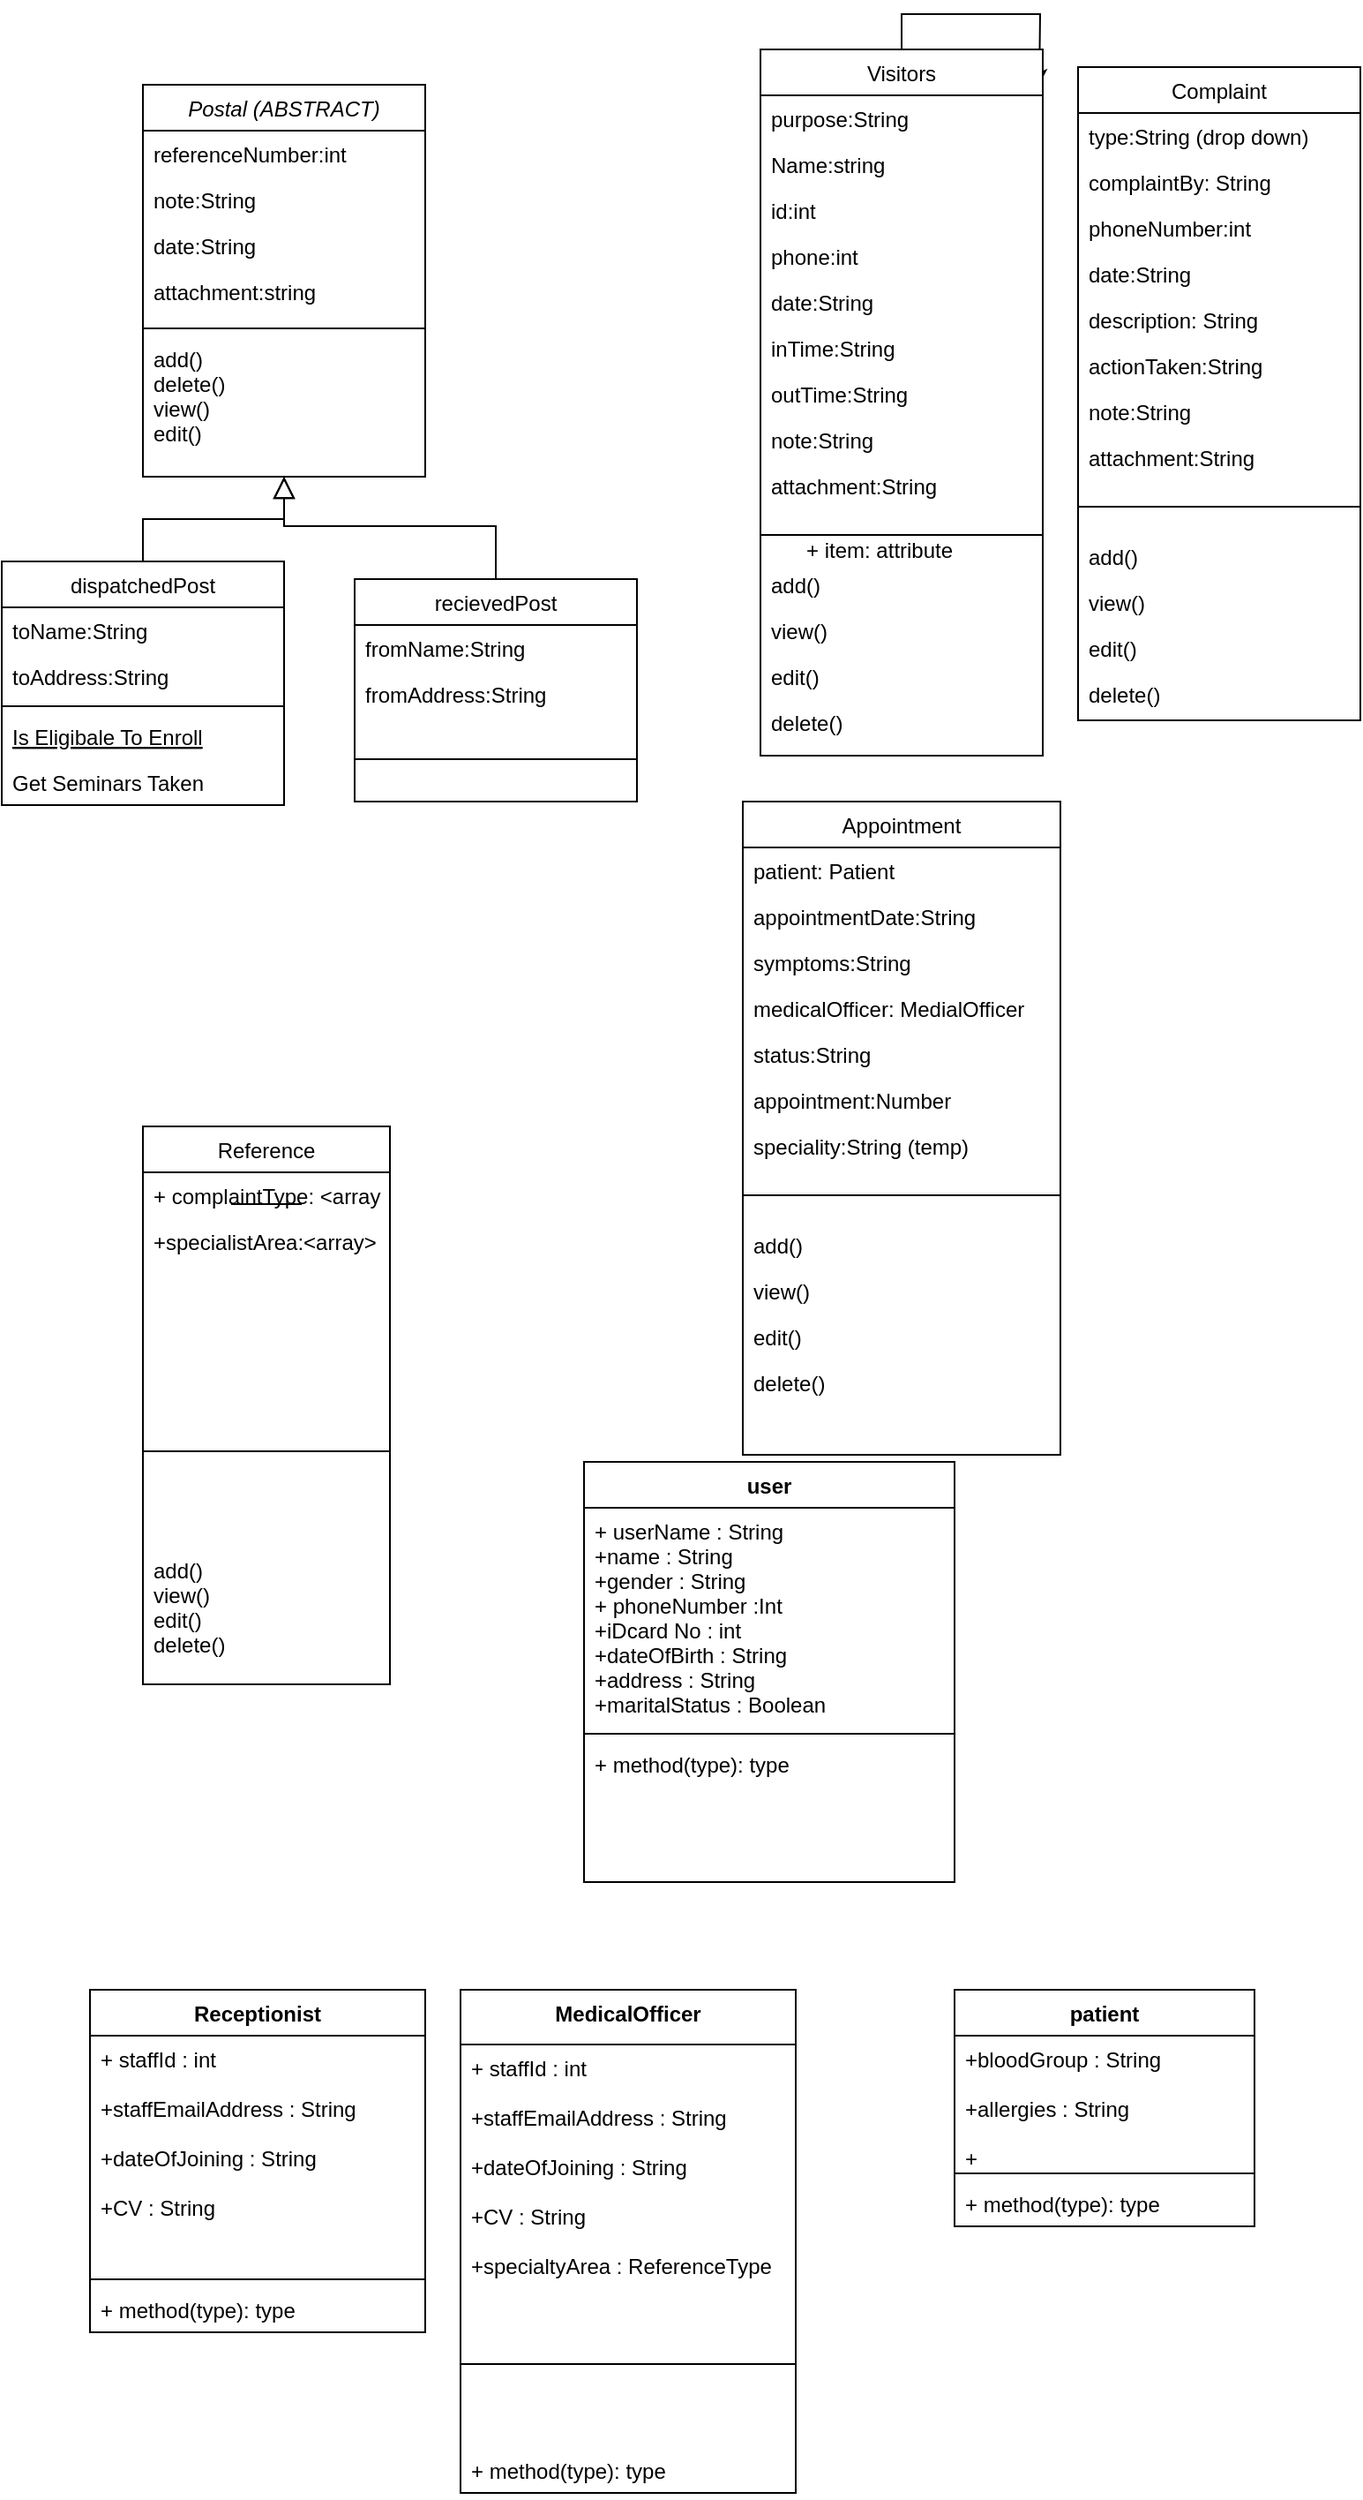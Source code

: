 <mxfile version="13.10.5" type="github">
  <diagram id="C5RBs43oDa-KdzZeNtuy" name="Page-1">
    <mxGraphModel dx="868" dy="450" grid="1" gridSize="10" guides="1" tooltips="1" connect="1" arrows="1" fold="1" page="1" pageScale="1" pageWidth="827" pageHeight="1169" math="0" shadow="0">
      <root>
        <mxCell id="WIyWlLk6GJQsqaUBKTNV-0" />
        <mxCell id="WIyWlLk6GJQsqaUBKTNV-1" parent="WIyWlLk6GJQsqaUBKTNV-0" />
        <mxCell id="zkfFHV4jXpPFQw0GAbJ--0" value="Postal (ABSTRACT)" style="swimlane;fontStyle=2;align=center;verticalAlign=top;childLayout=stackLayout;horizontal=1;startSize=26;horizontalStack=0;resizeParent=1;resizeLast=0;collapsible=1;marginBottom=0;rounded=0;shadow=0;strokeWidth=1;" parent="WIyWlLk6GJQsqaUBKTNV-1" vertex="1">
          <mxGeometry x="80" y="90" width="160" height="222" as="geometry">
            <mxRectangle x="230" y="140" width="160" height="26" as="alternateBounds" />
          </mxGeometry>
        </mxCell>
        <mxCell id="zkfFHV4jXpPFQw0GAbJ--1" value="referenceNumber:int" style="text;align=left;verticalAlign=top;spacingLeft=4;spacingRight=4;overflow=hidden;rotatable=0;points=[[0,0.5],[1,0.5]];portConstraint=eastwest;" parent="zkfFHV4jXpPFQw0GAbJ--0" vertex="1">
          <mxGeometry y="26" width="160" height="26" as="geometry" />
        </mxCell>
        <mxCell id="zkfFHV4jXpPFQw0GAbJ--2" value="note:String" style="text;align=left;verticalAlign=top;spacingLeft=4;spacingRight=4;overflow=hidden;rotatable=0;points=[[0,0.5],[1,0.5]];portConstraint=eastwest;rounded=0;shadow=0;html=0;" parent="zkfFHV4jXpPFQw0GAbJ--0" vertex="1">
          <mxGeometry y="52" width="160" height="26" as="geometry" />
        </mxCell>
        <mxCell id="zkfFHV4jXpPFQw0GAbJ--3" value="date:String" style="text;align=left;verticalAlign=top;spacingLeft=4;spacingRight=4;overflow=hidden;rotatable=0;points=[[0,0.5],[1,0.5]];portConstraint=eastwest;rounded=0;shadow=0;html=0;" parent="zkfFHV4jXpPFQw0GAbJ--0" vertex="1">
          <mxGeometry y="78" width="160" height="26" as="geometry" />
        </mxCell>
        <mxCell id="zkfFHV4jXpPFQw0GAbJ--5" value="attachment:string" style="text;align=left;verticalAlign=top;spacingLeft=4;spacingRight=4;overflow=hidden;rotatable=0;points=[[0,0.5],[1,0.5]];portConstraint=eastwest;" parent="zkfFHV4jXpPFQw0GAbJ--0" vertex="1">
          <mxGeometry y="104" width="160" height="30" as="geometry" />
        </mxCell>
        <mxCell id="zkfFHV4jXpPFQw0GAbJ--4" value="" style="line;html=1;strokeWidth=1;align=left;verticalAlign=middle;spacingTop=-1;spacingLeft=3;spacingRight=3;rotatable=0;labelPosition=right;points=[];portConstraint=eastwest;" parent="zkfFHV4jXpPFQw0GAbJ--0" vertex="1">
          <mxGeometry y="134" width="160" height="8" as="geometry" />
        </mxCell>
        <mxCell id="dl9U5lQtQUaBYgwM2JnD-27" value="add()&#xa;delete()&#xa;view()&#xa;edit()" style="text;align=left;verticalAlign=top;spacingLeft=4;spacingRight=4;overflow=hidden;rotatable=0;points=[[0,0.5],[1,0.5]];portConstraint=eastwest;" parent="zkfFHV4jXpPFQw0GAbJ--0" vertex="1">
          <mxGeometry y="142" width="160" height="68" as="geometry" />
        </mxCell>
        <mxCell id="zkfFHV4jXpPFQw0GAbJ--6" value="dispatchedPost" style="swimlane;fontStyle=0;align=center;verticalAlign=top;childLayout=stackLayout;horizontal=1;startSize=26;horizontalStack=0;resizeParent=1;resizeLast=0;collapsible=1;marginBottom=0;rounded=0;shadow=0;strokeWidth=1;" parent="WIyWlLk6GJQsqaUBKTNV-1" vertex="1">
          <mxGeometry y="360" width="160" height="138" as="geometry">
            <mxRectangle x="130" y="380" width="160" height="26" as="alternateBounds" />
          </mxGeometry>
        </mxCell>
        <mxCell id="zkfFHV4jXpPFQw0GAbJ--7" value="toName:String" style="text;align=left;verticalAlign=top;spacingLeft=4;spacingRight=4;overflow=hidden;rotatable=0;points=[[0,0.5],[1,0.5]];portConstraint=eastwest;" parent="zkfFHV4jXpPFQw0GAbJ--6" vertex="1">
          <mxGeometry y="26" width="160" height="26" as="geometry" />
        </mxCell>
        <mxCell id="zkfFHV4jXpPFQw0GAbJ--8" value="toAddress:String" style="text;align=left;verticalAlign=top;spacingLeft=4;spacingRight=4;overflow=hidden;rotatable=0;points=[[0,0.5],[1,0.5]];portConstraint=eastwest;rounded=0;shadow=0;html=0;" parent="zkfFHV4jXpPFQw0GAbJ--6" vertex="1">
          <mxGeometry y="52" width="160" height="26" as="geometry" />
        </mxCell>
        <mxCell id="zkfFHV4jXpPFQw0GAbJ--9" value="" style="line;html=1;strokeWidth=1;align=left;verticalAlign=middle;spacingTop=-1;spacingLeft=3;spacingRight=3;rotatable=0;labelPosition=right;points=[];portConstraint=eastwest;" parent="zkfFHV4jXpPFQw0GAbJ--6" vertex="1">
          <mxGeometry y="78" width="160" height="8" as="geometry" />
        </mxCell>
        <mxCell id="zkfFHV4jXpPFQw0GAbJ--10" value="Is Eligibale To Enroll" style="text;align=left;verticalAlign=top;spacingLeft=4;spacingRight=4;overflow=hidden;rotatable=0;points=[[0,0.5],[1,0.5]];portConstraint=eastwest;fontStyle=4" parent="zkfFHV4jXpPFQw0GAbJ--6" vertex="1">
          <mxGeometry y="86" width="160" height="26" as="geometry" />
        </mxCell>
        <mxCell id="zkfFHV4jXpPFQw0GAbJ--11" value="Get Seminars Taken" style="text;align=left;verticalAlign=top;spacingLeft=4;spacingRight=4;overflow=hidden;rotatable=0;points=[[0,0.5],[1,0.5]];portConstraint=eastwest;" parent="zkfFHV4jXpPFQw0GAbJ--6" vertex="1">
          <mxGeometry y="112" width="160" height="26" as="geometry" />
        </mxCell>
        <mxCell id="zkfFHV4jXpPFQw0GAbJ--12" value="" style="endArrow=block;endSize=10;endFill=0;shadow=0;strokeWidth=1;rounded=0;edgeStyle=elbowEdgeStyle;elbow=vertical;" parent="WIyWlLk6GJQsqaUBKTNV-1" source="zkfFHV4jXpPFQw0GAbJ--6" target="zkfFHV4jXpPFQw0GAbJ--0" edge="1">
          <mxGeometry width="160" relative="1" as="geometry">
            <mxPoint x="200" y="203" as="sourcePoint" />
            <mxPoint x="200" y="203" as="targetPoint" />
          </mxGeometry>
        </mxCell>
        <mxCell id="zkfFHV4jXpPFQw0GAbJ--13" value="recievedPost" style="swimlane;fontStyle=0;align=center;verticalAlign=top;childLayout=stackLayout;horizontal=1;startSize=26;horizontalStack=0;resizeParent=1;resizeLast=0;collapsible=1;marginBottom=0;rounded=0;shadow=0;strokeWidth=1;" parent="WIyWlLk6GJQsqaUBKTNV-1" vertex="1">
          <mxGeometry x="200" y="370" width="160" height="126" as="geometry">
            <mxRectangle x="340" y="380" width="170" height="26" as="alternateBounds" />
          </mxGeometry>
        </mxCell>
        <mxCell id="zkfFHV4jXpPFQw0GAbJ--14" value="fromName:String" style="text;align=left;verticalAlign=top;spacingLeft=4;spacingRight=4;overflow=hidden;rotatable=0;points=[[0,0.5],[1,0.5]];portConstraint=eastwest;" parent="zkfFHV4jXpPFQw0GAbJ--13" vertex="1">
          <mxGeometry y="26" width="160" height="26" as="geometry" />
        </mxCell>
        <mxCell id="dl9U5lQtQUaBYgwM2JnD-24" value="fromAddress:String" style="text;align=left;verticalAlign=top;spacingLeft=4;spacingRight=4;overflow=hidden;rotatable=0;points=[[0,0.5],[1,0.5]];portConstraint=eastwest;" parent="zkfFHV4jXpPFQw0GAbJ--13" vertex="1">
          <mxGeometry y="52" width="160" height="26" as="geometry" />
        </mxCell>
        <mxCell id="zkfFHV4jXpPFQw0GAbJ--15" value="" style="line;html=1;strokeWidth=1;align=left;verticalAlign=middle;spacingTop=-1;spacingLeft=3;spacingRight=3;rotatable=0;labelPosition=right;points=[];portConstraint=eastwest;" parent="zkfFHV4jXpPFQw0GAbJ--13" vertex="1">
          <mxGeometry y="78" width="160" height="48" as="geometry" />
        </mxCell>
        <mxCell id="zkfFHV4jXpPFQw0GAbJ--16" value="" style="endArrow=block;endSize=10;endFill=0;shadow=0;strokeWidth=1;rounded=0;edgeStyle=elbowEdgeStyle;elbow=vertical;" parent="WIyWlLk6GJQsqaUBKTNV-1" source="zkfFHV4jXpPFQw0GAbJ--13" target="zkfFHV4jXpPFQw0GAbJ--0" edge="1">
          <mxGeometry width="160" relative="1" as="geometry">
            <mxPoint x="210" y="373" as="sourcePoint" />
            <mxPoint x="310" y="271" as="targetPoint" />
            <Array as="points">
              <mxPoint x="160" y="340" />
              <mxPoint x="160" y="340" />
              <mxPoint x="160" y="310" />
              <mxPoint x="160" y="300" />
            </Array>
          </mxGeometry>
        </mxCell>
        <mxCell id="dl9U5lQtQUaBYgwM2JnD-0" style="edgeStyle=orthogonalEdgeStyle;rounded=0;orthogonalLoop=1;jettySize=auto;html=1;exitX=0.5;exitY=0;exitDx=0;exitDy=0;" parent="WIyWlLk6GJQsqaUBKTNV-1" source="zkfFHV4jXpPFQw0GAbJ--17" edge="1">
          <mxGeometry relative="1" as="geometry">
            <mxPoint x="588" y="90" as="targetPoint" />
          </mxGeometry>
        </mxCell>
        <mxCell id="zkfFHV4jXpPFQw0GAbJ--17" value="Visitors" style="swimlane;fontStyle=0;align=center;verticalAlign=top;childLayout=stackLayout;horizontal=1;startSize=26;horizontalStack=0;resizeParent=1;resizeLast=0;collapsible=1;marginBottom=0;rounded=0;shadow=0;strokeWidth=1;" parent="WIyWlLk6GJQsqaUBKTNV-1" vertex="1">
          <mxGeometry x="430" y="70" width="160" height="400" as="geometry">
            <mxRectangle x="550" y="140" width="160" height="26" as="alternateBounds" />
          </mxGeometry>
        </mxCell>
        <mxCell id="zkfFHV4jXpPFQw0GAbJ--18" value="purpose:String" style="text;align=left;verticalAlign=top;spacingLeft=4;spacingRight=4;overflow=hidden;rotatable=0;points=[[0,0.5],[1,0.5]];portConstraint=eastwest;" parent="zkfFHV4jXpPFQw0GAbJ--17" vertex="1">
          <mxGeometry y="26" width="160" height="26" as="geometry" />
        </mxCell>
        <mxCell id="zkfFHV4jXpPFQw0GAbJ--19" value="Name:string" style="text;align=left;verticalAlign=top;spacingLeft=4;spacingRight=4;overflow=hidden;rotatable=0;points=[[0,0.5],[1,0.5]];portConstraint=eastwest;rounded=0;shadow=0;html=0;" parent="zkfFHV4jXpPFQw0GAbJ--17" vertex="1">
          <mxGeometry y="52" width="160" height="26" as="geometry" />
        </mxCell>
        <mxCell id="zkfFHV4jXpPFQw0GAbJ--21" value="id:int" style="text;align=left;verticalAlign=top;spacingLeft=4;spacingRight=4;overflow=hidden;rotatable=0;points=[[0,0.5],[1,0.5]];portConstraint=eastwest;rounded=0;shadow=0;html=0;" parent="zkfFHV4jXpPFQw0GAbJ--17" vertex="1">
          <mxGeometry y="78" width="160" height="26" as="geometry" />
        </mxCell>
        <mxCell id="zkfFHV4jXpPFQw0GAbJ--20" value="phone:int" style="text;align=left;verticalAlign=top;spacingLeft=4;spacingRight=4;overflow=hidden;rotatable=0;points=[[0,0.5],[1,0.5]];portConstraint=eastwest;rounded=0;shadow=0;html=0;" parent="zkfFHV4jXpPFQw0GAbJ--17" vertex="1">
          <mxGeometry y="104" width="160" height="26" as="geometry" />
        </mxCell>
        <mxCell id="zkfFHV4jXpPFQw0GAbJ--22" value="date:String" style="text;align=left;verticalAlign=top;spacingLeft=4;spacingRight=4;overflow=hidden;rotatable=0;points=[[0,0.5],[1,0.5]];portConstraint=eastwest;rounded=0;shadow=0;html=0;" parent="zkfFHV4jXpPFQw0GAbJ--17" vertex="1">
          <mxGeometry y="130" width="160" height="26" as="geometry" />
        </mxCell>
        <mxCell id="dl9U5lQtQUaBYgwM2JnD-2" value="inTime:String" style="text;align=left;verticalAlign=top;spacingLeft=4;spacingRight=4;overflow=hidden;rotatable=0;points=[[0,0.5],[1,0.5]];portConstraint=eastwest;rounded=0;shadow=0;html=0;" parent="zkfFHV4jXpPFQw0GAbJ--17" vertex="1">
          <mxGeometry y="156" width="160" height="26" as="geometry" />
        </mxCell>
        <mxCell id="dl9U5lQtQUaBYgwM2JnD-3" value="outTime:String" style="text;align=left;verticalAlign=top;spacingLeft=4;spacingRight=4;overflow=hidden;rotatable=0;points=[[0,0.5],[1,0.5]];portConstraint=eastwest;rounded=0;shadow=0;html=0;" parent="zkfFHV4jXpPFQw0GAbJ--17" vertex="1">
          <mxGeometry y="182" width="160" height="26" as="geometry" />
        </mxCell>
        <mxCell id="dl9U5lQtQUaBYgwM2JnD-4" value="note:String" style="text;align=left;verticalAlign=top;spacingLeft=4;spacingRight=4;overflow=hidden;rotatable=0;points=[[0,0.5],[1,0.5]];portConstraint=eastwest;rounded=0;shadow=0;html=0;" parent="zkfFHV4jXpPFQw0GAbJ--17" vertex="1">
          <mxGeometry y="208" width="160" height="26" as="geometry" />
        </mxCell>
        <mxCell id="dl9U5lQtQUaBYgwM2JnD-5" value="attachment:String" style="text;align=left;verticalAlign=top;spacingLeft=4;spacingRight=4;overflow=hidden;rotatable=0;points=[[0,0.5],[1,0.5]];portConstraint=eastwest;rounded=0;shadow=0;html=0;" parent="zkfFHV4jXpPFQw0GAbJ--17" vertex="1">
          <mxGeometry y="234" width="160" height="26" as="geometry" />
        </mxCell>
        <mxCell id="zkfFHV4jXpPFQw0GAbJ--23" value="" style="line;html=1;strokeWidth=1;align=left;verticalAlign=middle;spacingTop=-1;spacingLeft=3;spacingRight=3;rotatable=0;labelPosition=right;points=[];portConstraint=eastwest;" parent="zkfFHV4jXpPFQw0GAbJ--17" vertex="1">
          <mxGeometry y="260" width="160" height="30" as="geometry" />
        </mxCell>
        <mxCell id="zkfFHV4jXpPFQw0GAbJ--24" value="add()" style="text;align=left;verticalAlign=top;spacingLeft=4;spacingRight=4;overflow=hidden;rotatable=0;points=[[0,0.5],[1,0.5]];portConstraint=eastwest;" parent="zkfFHV4jXpPFQw0GAbJ--17" vertex="1">
          <mxGeometry y="290" width="160" height="26" as="geometry" />
        </mxCell>
        <mxCell id="dl9U5lQtQUaBYgwM2JnD-7" value="view()" style="text;align=left;verticalAlign=top;spacingLeft=4;spacingRight=4;overflow=hidden;rotatable=0;points=[[0,0.5],[1,0.5]];portConstraint=eastwest;" parent="zkfFHV4jXpPFQw0GAbJ--17" vertex="1">
          <mxGeometry y="316" width="160" height="26" as="geometry" />
        </mxCell>
        <mxCell id="dl9U5lQtQUaBYgwM2JnD-6" value="edit()" style="text;align=left;verticalAlign=top;spacingLeft=4;spacingRight=4;overflow=hidden;rotatable=0;points=[[0,0.5],[1,0.5]];portConstraint=eastwest;" parent="zkfFHV4jXpPFQw0GAbJ--17" vertex="1">
          <mxGeometry y="342" width="160" height="26" as="geometry" />
        </mxCell>
        <mxCell id="zkfFHV4jXpPFQw0GAbJ--25" value="delete()" style="text;align=left;verticalAlign=top;spacingLeft=4;spacingRight=4;overflow=hidden;rotatable=0;points=[[0,0.5],[1,0.5]];portConstraint=eastwest;" parent="zkfFHV4jXpPFQw0GAbJ--17" vertex="1">
          <mxGeometry y="368" width="160" height="28" as="geometry" />
        </mxCell>
        <mxCell id="dl9U5lQtQUaBYgwM2JnD-8" value="Complaint" style="swimlane;fontStyle=0;align=center;verticalAlign=top;childLayout=stackLayout;horizontal=1;startSize=26;horizontalStack=0;resizeParent=1;resizeLast=0;collapsible=1;marginBottom=0;rounded=0;shadow=0;strokeWidth=1;" parent="WIyWlLk6GJQsqaUBKTNV-1" vertex="1">
          <mxGeometry x="610" y="80" width="160" height="370" as="geometry">
            <mxRectangle x="550" y="140" width="160" height="26" as="alternateBounds" />
          </mxGeometry>
        </mxCell>
        <mxCell id="dl9U5lQtQUaBYgwM2JnD-9" value="type:String (drop down)" style="text;align=left;verticalAlign=top;spacingLeft=4;spacingRight=4;overflow=hidden;rotatable=0;points=[[0,0.5],[1,0.5]];portConstraint=eastwest;" parent="dl9U5lQtQUaBYgwM2JnD-8" vertex="1">
          <mxGeometry y="26" width="160" height="26" as="geometry" />
        </mxCell>
        <mxCell id="dl9U5lQtQUaBYgwM2JnD-10" value="complaintBy: String" style="text;align=left;verticalAlign=top;spacingLeft=4;spacingRight=4;overflow=hidden;rotatable=0;points=[[0,0.5],[1,0.5]];portConstraint=eastwest;rounded=0;shadow=0;html=0;" parent="dl9U5lQtQUaBYgwM2JnD-8" vertex="1">
          <mxGeometry y="52" width="160" height="26" as="geometry" />
        </mxCell>
        <mxCell id="dl9U5lQtQUaBYgwM2JnD-12" value="phoneNumber:int" style="text;align=left;verticalAlign=top;spacingLeft=4;spacingRight=4;overflow=hidden;rotatable=0;points=[[0,0.5],[1,0.5]];portConstraint=eastwest;rounded=0;shadow=0;html=0;" parent="dl9U5lQtQUaBYgwM2JnD-8" vertex="1">
          <mxGeometry y="78" width="160" height="26" as="geometry" />
        </mxCell>
        <mxCell id="dl9U5lQtQUaBYgwM2JnD-13" value="date:String" style="text;align=left;verticalAlign=top;spacingLeft=4;spacingRight=4;overflow=hidden;rotatable=0;points=[[0,0.5],[1,0.5]];portConstraint=eastwest;rounded=0;shadow=0;html=0;" parent="dl9U5lQtQUaBYgwM2JnD-8" vertex="1">
          <mxGeometry y="104" width="160" height="26" as="geometry" />
        </mxCell>
        <mxCell id="dl9U5lQtQUaBYgwM2JnD-14" value="description: String" style="text;align=left;verticalAlign=top;spacingLeft=4;spacingRight=4;overflow=hidden;rotatable=0;points=[[0,0.5],[1,0.5]];portConstraint=eastwest;rounded=0;shadow=0;html=0;" parent="dl9U5lQtQUaBYgwM2JnD-8" vertex="1">
          <mxGeometry y="130" width="160" height="26" as="geometry" />
        </mxCell>
        <mxCell id="dl9U5lQtQUaBYgwM2JnD-15" value="actionTaken:String" style="text;align=left;verticalAlign=top;spacingLeft=4;spacingRight=4;overflow=hidden;rotatable=0;points=[[0,0.5],[1,0.5]];portConstraint=eastwest;rounded=0;shadow=0;html=0;" parent="dl9U5lQtQUaBYgwM2JnD-8" vertex="1">
          <mxGeometry y="156" width="160" height="26" as="geometry" />
        </mxCell>
        <mxCell id="dl9U5lQtQUaBYgwM2JnD-16" value="note:String" style="text;align=left;verticalAlign=top;spacingLeft=4;spacingRight=4;overflow=hidden;rotatable=0;points=[[0,0.5],[1,0.5]];portConstraint=eastwest;rounded=0;shadow=0;html=0;" parent="dl9U5lQtQUaBYgwM2JnD-8" vertex="1">
          <mxGeometry y="182" width="160" height="26" as="geometry" />
        </mxCell>
        <mxCell id="dl9U5lQtQUaBYgwM2JnD-17" value="attachment:String" style="text;align=left;verticalAlign=top;spacingLeft=4;spacingRight=4;overflow=hidden;rotatable=0;points=[[0,0.5],[1,0.5]];portConstraint=eastwest;rounded=0;shadow=0;html=0;" parent="dl9U5lQtQUaBYgwM2JnD-8" vertex="1">
          <mxGeometry y="208" width="160" height="26" as="geometry" />
        </mxCell>
        <mxCell id="dl9U5lQtQUaBYgwM2JnD-18" value="" style="line;html=1;strokeWidth=1;align=left;verticalAlign=middle;spacingTop=-1;spacingLeft=3;spacingRight=3;rotatable=0;labelPosition=right;points=[];portConstraint=eastwest;" parent="dl9U5lQtQUaBYgwM2JnD-8" vertex="1">
          <mxGeometry y="234" width="160" height="30" as="geometry" />
        </mxCell>
        <mxCell id="dl9U5lQtQUaBYgwM2JnD-19" value="add()" style="text;align=left;verticalAlign=top;spacingLeft=4;spacingRight=4;overflow=hidden;rotatable=0;points=[[0,0.5],[1,0.5]];portConstraint=eastwest;" parent="dl9U5lQtQUaBYgwM2JnD-8" vertex="1">
          <mxGeometry y="264" width="160" height="26" as="geometry" />
        </mxCell>
        <mxCell id="dl9U5lQtQUaBYgwM2JnD-20" value="view()" style="text;align=left;verticalAlign=top;spacingLeft=4;spacingRight=4;overflow=hidden;rotatable=0;points=[[0,0.5],[1,0.5]];portConstraint=eastwest;" parent="dl9U5lQtQUaBYgwM2JnD-8" vertex="1">
          <mxGeometry y="290" width="160" height="26" as="geometry" />
        </mxCell>
        <mxCell id="dl9U5lQtQUaBYgwM2JnD-21" value="edit()" style="text;align=left;verticalAlign=top;spacingLeft=4;spacingRight=4;overflow=hidden;rotatable=0;points=[[0,0.5],[1,0.5]];portConstraint=eastwest;" parent="dl9U5lQtQUaBYgwM2JnD-8" vertex="1">
          <mxGeometry y="316" width="160" height="26" as="geometry" />
        </mxCell>
        <mxCell id="dl9U5lQtQUaBYgwM2JnD-22" value="delete()" style="text;align=left;verticalAlign=top;spacingLeft=4;spacingRight=4;overflow=hidden;rotatable=0;points=[[0,0.5],[1,0.5]];portConstraint=eastwest;" parent="dl9U5lQtQUaBYgwM2JnD-8" vertex="1">
          <mxGeometry y="342" width="160" height="28" as="geometry" />
        </mxCell>
        <mxCell id="dl9U5lQtQUaBYgwM2JnD-29" value="Appointment" style="swimlane;fontStyle=0;align=center;verticalAlign=top;childLayout=stackLayout;horizontal=1;startSize=26;horizontalStack=0;resizeParent=1;resizeLast=0;collapsible=1;marginBottom=0;rounded=0;shadow=0;strokeWidth=1;" parent="WIyWlLk6GJQsqaUBKTNV-1" vertex="1">
          <mxGeometry x="420" y="496" width="180" height="370" as="geometry">
            <mxRectangle x="550" y="140" width="160" height="26" as="alternateBounds" />
          </mxGeometry>
        </mxCell>
        <mxCell id="dl9U5lQtQUaBYgwM2JnD-30" value="patient: Patient" style="text;align=left;verticalAlign=top;spacingLeft=4;spacingRight=4;overflow=hidden;rotatable=0;points=[[0,0.5],[1,0.5]];portConstraint=eastwest;" parent="dl9U5lQtQUaBYgwM2JnD-29" vertex="1">
          <mxGeometry y="26" width="180" height="26" as="geometry" />
        </mxCell>
        <mxCell id="dl9U5lQtQUaBYgwM2JnD-31" value="appointmentDate:String" style="text;align=left;verticalAlign=top;spacingLeft=4;spacingRight=4;overflow=hidden;rotatable=0;points=[[0,0.5],[1,0.5]];portConstraint=eastwest;rounded=0;shadow=0;html=0;" parent="dl9U5lQtQUaBYgwM2JnD-29" vertex="1">
          <mxGeometry y="52" width="180" height="26" as="geometry" />
        </mxCell>
        <mxCell id="dl9U5lQtQUaBYgwM2JnD-32" value="symptoms:String" style="text;align=left;verticalAlign=top;spacingLeft=4;spacingRight=4;overflow=hidden;rotatable=0;points=[[0,0.5],[1,0.5]];portConstraint=eastwest;rounded=0;shadow=0;html=0;" parent="dl9U5lQtQUaBYgwM2JnD-29" vertex="1">
          <mxGeometry y="78" width="180" height="26" as="geometry" />
        </mxCell>
        <mxCell id="dl9U5lQtQUaBYgwM2JnD-33" value="medicalOfficer: MedialOfficer" style="text;align=left;verticalAlign=top;spacingLeft=4;spacingRight=4;overflow=hidden;rotatable=0;points=[[0,0.5],[1,0.5]];portConstraint=eastwest;rounded=0;shadow=0;html=0;" parent="dl9U5lQtQUaBYgwM2JnD-29" vertex="1">
          <mxGeometry y="104" width="180" height="26" as="geometry" />
        </mxCell>
        <mxCell id="dl9U5lQtQUaBYgwM2JnD-34" value="status:String" style="text;align=left;verticalAlign=top;spacingLeft=4;spacingRight=4;overflow=hidden;rotatable=0;points=[[0,0.5],[1,0.5]];portConstraint=eastwest;rounded=0;shadow=0;html=0;" parent="dl9U5lQtQUaBYgwM2JnD-29" vertex="1">
          <mxGeometry y="130" width="180" height="26" as="geometry" />
        </mxCell>
        <mxCell id="dl9U5lQtQUaBYgwM2JnD-35" value="appointment:Number" style="text;align=left;verticalAlign=top;spacingLeft=4;spacingRight=4;overflow=hidden;rotatable=0;points=[[0,0.5],[1,0.5]];portConstraint=eastwest;rounded=0;shadow=0;html=0;" parent="dl9U5lQtQUaBYgwM2JnD-29" vertex="1">
          <mxGeometry y="156" width="180" height="26" as="geometry" />
        </mxCell>
        <mxCell id="dl9U5lQtQUaBYgwM2JnD-36" value="speciality:String (temp)" style="text;align=left;verticalAlign=top;spacingLeft=4;spacingRight=4;overflow=hidden;rotatable=0;points=[[0,0.5],[1,0.5]];portConstraint=eastwest;rounded=0;shadow=0;html=0;" parent="dl9U5lQtQUaBYgwM2JnD-29" vertex="1">
          <mxGeometry y="182" width="180" height="26" as="geometry" />
        </mxCell>
        <mxCell id="dl9U5lQtQUaBYgwM2JnD-38" value="" style="line;html=1;strokeWidth=1;align=left;verticalAlign=middle;spacingTop=-1;spacingLeft=3;spacingRight=3;rotatable=0;labelPosition=right;points=[];portConstraint=eastwest;" parent="dl9U5lQtQUaBYgwM2JnD-29" vertex="1">
          <mxGeometry y="208" width="180" height="30" as="geometry" />
        </mxCell>
        <mxCell id="dl9U5lQtQUaBYgwM2JnD-39" value="add()" style="text;align=left;verticalAlign=top;spacingLeft=4;spacingRight=4;overflow=hidden;rotatable=0;points=[[0,0.5],[1,0.5]];portConstraint=eastwest;" parent="dl9U5lQtQUaBYgwM2JnD-29" vertex="1">
          <mxGeometry y="238" width="180" height="26" as="geometry" />
        </mxCell>
        <mxCell id="dl9U5lQtQUaBYgwM2JnD-40" value="view()" style="text;align=left;verticalAlign=top;spacingLeft=4;spacingRight=4;overflow=hidden;rotatable=0;points=[[0,0.5],[1,0.5]];portConstraint=eastwest;" parent="dl9U5lQtQUaBYgwM2JnD-29" vertex="1">
          <mxGeometry y="264" width="180" height="26" as="geometry" />
        </mxCell>
        <mxCell id="dl9U5lQtQUaBYgwM2JnD-41" value="edit()" style="text;align=left;verticalAlign=top;spacingLeft=4;spacingRight=4;overflow=hidden;rotatable=0;points=[[0,0.5],[1,0.5]];portConstraint=eastwest;" parent="dl9U5lQtQUaBYgwM2JnD-29" vertex="1">
          <mxGeometry y="290" width="180" height="26" as="geometry" />
        </mxCell>
        <mxCell id="dl9U5lQtQUaBYgwM2JnD-42" value="delete()" style="text;align=left;verticalAlign=top;spacingLeft=4;spacingRight=4;overflow=hidden;rotatable=0;points=[[0,0.5],[1,0.5]];portConstraint=eastwest;" parent="dl9U5lQtQUaBYgwM2JnD-29" vertex="1">
          <mxGeometry y="316" width="180" height="28" as="geometry" />
        </mxCell>
        <mxCell id="dl9U5lQtQUaBYgwM2JnD-44" value="+ item: attribute" style="text;strokeColor=none;fillColor=none;align=left;verticalAlign=top;spacingLeft=4;spacingRight=4;overflow=hidden;rotatable=0;points=[[0,0.5],[1,0.5]];portConstraint=eastwest;" parent="WIyWlLk6GJQsqaUBKTNV-1" vertex="1">
          <mxGeometry x="450" y="340" width="100" height="26" as="geometry" />
        </mxCell>
        <mxCell id="dl9U5lQtQUaBYgwM2JnD-46" value="Reference" style="swimlane;fontStyle=0;childLayout=stackLayout;horizontal=1;startSize=26;fillColor=none;horizontalStack=0;resizeParent=1;resizeParentMax=0;resizeLast=0;collapsible=1;marginBottom=0;" parent="WIyWlLk6GJQsqaUBKTNV-1" vertex="1">
          <mxGeometry x="80" y="680" width="140" height="316" as="geometry" />
        </mxCell>
        <mxCell id="dl9U5lQtQUaBYgwM2JnD-47" value="+ complaintType: &lt;array&gt;" style="text;strokeColor=none;fillColor=none;align=left;verticalAlign=top;spacingLeft=4;spacingRight=4;overflow=hidden;rotatable=0;points=[[0,0.5],[1,0.5]];portConstraint=eastwest;" parent="dl9U5lQtQUaBYgwM2JnD-46" vertex="1">
          <mxGeometry y="26" width="140" height="26" as="geometry" />
        </mxCell>
        <mxCell id="dl9U5lQtQUaBYgwM2JnD-48" value="+specialistArea:&lt;array&gt;" style="text;strokeColor=none;fillColor=none;align=left;verticalAlign=top;spacingLeft=4;spacingRight=4;overflow=hidden;rotatable=0;points=[[0,0.5],[1,0.5]];portConstraint=eastwest;" parent="dl9U5lQtQUaBYgwM2JnD-46" vertex="1">
          <mxGeometry y="52" width="140" height="78" as="geometry" />
        </mxCell>
        <mxCell id="dl9U5lQtQUaBYgwM2JnD-54" value="" style="line;strokeWidth=1;fillColor=none;align=left;verticalAlign=middle;spacingTop=-1;spacingLeft=3;spacingRight=3;rotatable=0;labelPosition=right;points=[];portConstraint=eastwest;" parent="dl9U5lQtQUaBYgwM2JnD-46" vertex="1">
          <mxGeometry y="130" width="140" height="108" as="geometry" />
        </mxCell>
        <mxCell id="dl9U5lQtQUaBYgwM2JnD-55" value="add()&#xa;view()&#xa;edit()&#xa;delete()" style="text;strokeColor=none;fillColor=none;align=left;verticalAlign=top;spacingLeft=4;spacingRight=4;overflow=hidden;rotatable=0;points=[[0,0.5],[1,0.5]];portConstraint=eastwest;" parent="dl9U5lQtQUaBYgwM2JnD-46" vertex="1">
          <mxGeometry y="238" width="140" height="78" as="geometry" />
        </mxCell>
        <mxCell id="dl9U5lQtQUaBYgwM2JnD-53" value="" style="line;strokeWidth=1;fillColor=none;align=left;verticalAlign=middle;spacingTop=-1;spacingLeft=3;spacingRight=3;rotatable=0;labelPosition=right;points=[];portConstraint=eastwest;" parent="WIyWlLk6GJQsqaUBKTNV-1" vertex="1">
          <mxGeometry x="130" y="720" width="40" height="8" as="geometry" />
        </mxCell>
        <mxCell id="JjIvyWE36q5Lt0XhKHMq-0" value="user" style="swimlane;fontStyle=1;align=center;verticalAlign=top;childLayout=stackLayout;horizontal=1;startSize=26;horizontalStack=0;resizeParent=1;resizeParentMax=0;resizeLast=0;collapsible=1;marginBottom=0;" parent="WIyWlLk6GJQsqaUBKTNV-1" vertex="1">
          <mxGeometry x="330" y="870" width="210" height="238" as="geometry" />
        </mxCell>
        <mxCell id="JjIvyWE36q5Lt0XhKHMq-1" value="+ userName : String&#xa;+name : String &#xa;+gender : String&#xa;+ phoneNumber :Int&#xa;+iDcard No : int&#xa;+dateOfBirth : String&#xa;+address : String&#xa;+maritalStatus : Boolean&#xa;&#xa;" style="text;strokeColor=none;fillColor=none;align=left;verticalAlign=top;spacingLeft=4;spacingRight=4;overflow=hidden;rotatable=0;points=[[0,0.5],[1,0.5]];portConstraint=eastwest;" parent="JjIvyWE36q5Lt0XhKHMq-0" vertex="1">
          <mxGeometry y="26" width="210" height="124" as="geometry" />
        </mxCell>
        <mxCell id="JjIvyWE36q5Lt0XhKHMq-2" value="" style="line;strokeWidth=1;fillColor=none;align=left;verticalAlign=middle;spacingTop=-1;spacingLeft=3;spacingRight=3;rotatable=0;labelPosition=right;points=[];portConstraint=eastwest;" parent="JjIvyWE36q5Lt0XhKHMq-0" vertex="1">
          <mxGeometry y="150" width="210" height="8" as="geometry" />
        </mxCell>
        <mxCell id="JjIvyWE36q5Lt0XhKHMq-3" value="+ method(type): type" style="text;strokeColor=none;fillColor=none;align=left;verticalAlign=top;spacingLeft=4;spacingRight=4;overflow=hidden;rotatable=0;points=[[0,0.5],[1,0.5]];portConstraint=eastwest;" parent="JjIvyWE36q5Lt0XhKHMq-0" vertex="1">
          <mxGeometry y="158" width="210" height="80" as="geometry" />
        </mxCell>
        <mxCell id="p2cISPmoOwnzR_uJUpSh-0" value="Receptionist" style="swimlane;fontStyle=1;align=center;verticalAlign=top;childLayout=stackLayout;horizontal=1;startSize=26;horizontalStack=0;resizeParent=1;resizeParentMax=0;resizeLast=0;collapsible=1;marginBottom=0;" parent="WIyWlLk6GJQsqaUBKTNV-1" vertex="1">
          <mxGeometry x="50" y="1169" width="190" height="194" as="geometry" />
        </mxCell>
        <mxCell id="p2cISPmoOwnzR_uJUpSh-1" value="+ staffId : int&#xa;&#xa;+staffEmailAddress : String&#xa;&#xa;+dateOfJoining : String&#xa;&#xa;+CV : String&#xa;&#xa;&#xa;" style="text;strokeColor=none;fillColor=none;align=left;verticalAlign=top;spacingLeft=4;spacingRight=4;overflow=hidden;rotatable=0;points=[[0,0.5],[1,0.5]];portConstraint=eastwest;" parent="p2cISPmoOwnzR_uJUpSh-0" vertex="1">
          <mxGeometry y="26" width="190" height="134" as="geometry" />
        </mxCell>
        <mxCell id="p2cISPmoOwnzR_uJUpSh-2" value="" style="line;strokeWidth=1;fillColor=none;align=left;verticalAlign=middle;spacingTop=-1;spacingLeft=3;spacingRight=3;rotatable=0;labelPosition=right;points=[];portConstraint=eastwest;" parent="p2cISPmoOwnzR_uJUpSh-0" vertex="1">
          <mxGeometry y="160" width="190" height="8" as="geometry" />
        </mxCell>
        <mxCell id="p2cISPmoOwnzR_uJUpSh-3" value="+ method(type): type" style="text;strokeColor=none;fillColor=none;align=left;verticalAlign=top;spacingLeft=4;spacingRight=4;overflow=hidden;rotatable=0;points=[[0,0.5],[1,0.5]];portConstraint=eastwest;" parent="p2cISPmoOwnzR_uJUpSh-0" vertex="1">
          <mxGeometry y="168" width="190" height="26" as="geometry" />
        </mxCell>
        <mxCell id="p2cISPmoOwnzR_uJUpSh-4" value="MedicalOfficer" style="swimlane;fontStyle=1;align=center;verticalAlign=top;childLayout=stackLayout;horizontal=1;startSize=31;horizontalStack=0;resizeParent=1;resizeParentMax=0;resizeLast=0;collapsible=1;marginBottom=0;" parent="WIyWlLk6GJQsqaUBKTNV-1" vertex="1">
          <mxGeometry x="260" y="1169" width="190" height="285" as="geometry" />
        </mxCell>
        <mxCell id="i9GFIp48J37ZUeja1s9u-5" value="+ staffId : int&#xa;&#xa;+staffEmailAddress : String&#xa;&#xa;+dateOfJoining : String&#xa;&#xa;+CV : String&#xa;&#xa;+specialtyArea : ReferenceType&#xa;" style="text;strokeColor=none;fillColor=none;align=left;verticalAlign=top;spacingLeft=4;spacingRight=4;overflow=hidden;rotatable=0;points=[[0,0.5],[1,0.5]];portConstraint=eastwest;" vertex="1" parent="p2cISPmoOwnzR_uJUpSh-4">
          <mxGeometry y="31" width="190" height="134" as="geometry" />
        </mxCell>
        <mxCell id="p2cISPmoOwnzR_uJUpSh-6" value="" style="line;strokeWidth=1;fillColor=none;align=left;verticalAlign=middle;spacingTop=-1;spacingLeft=3;spacingRight=3;rotatable=0;labelPosition=right;points=[];portConstraint=eastwest;" parent="p2cISPmoOwnzR_uJUpSh-4" vertex="1">
          <mxGeometry y="165" width="190" height="94" as="geometry" />
        </mxCell>
        <mxCell id="p2cISPmoOwnzR_uJUpSh-7" value="+ method(type): type" style="text;strokeColor=none;fillColor=none;align=left;verticalAlign=top;spacingLeft=4;spacingRight=4;overflow=hidden;rotatable=0;points=[[0,0.5],[1,0.5]];portConstraint=eastwest;" parent="p2cISPmoOwnzR_uJUpSh-4" vertex="1">
          <mxGeometry y="259" width="190" height="26" as="geometry" />
        </mxCell>
        <mxCell id="p2cISPmoOwnzR_uJUpSh-8" value="patient" style="swimlane;fontStyle=1;align=center;verticalAlign=top;childLayout=stackLayout;horizontal=1;startSize=26;horizontalStack=0;resizeParent=1;resizeParentMax=0;resizeLast=0;collapsible=1;marginBottom=0;" parent="WIyWlLk6GJQsqaUBKTNV-1" vertex="1">
          <mxGeometry x="540" y="1169" width="170" height="134" as="geometry" />
        </mxCell>
        <mxCell id="p2cISPmoOwnzR_uJUpSh-9" value="+bloodGroup : String&#xa;&#xa;+allergies : String&#xa;&#xa;+&#xa;&#xa;" style="text;strokeColor=none;fillColor=none;align=left;verticalAlign=top;spacingLeft=4;spacingRight=4;overflow=hidden;rotatable=0;points=[[0,0.5],[1,0.5]];portConstraint=eastwest;" parent="p2cISPmoOwnzR_uJUpSh-8" vertex="1">
          <mxGeometry y="26" width="170" height="74" as="geometry" />
        </mxCell>
        <mxCell id="p2cISPmoOwnzR_uJUpSh-10" value="" style="line;strokeWidth=1;fillColor=none;align=left;verticalAlign=middle;spacingTop=-1;spacingLeft=3;spacingRight=3;rotatable=0;labelPosition=right;points=[];portConstraint=eastwest;" parent="p2cISPmoOwnzR_uJUpSh-8" vertex="1">
          <mxGeometry y="100" width="170" height="8" as="geometry" />
        </mxCell>
        <mxCell id="p2cISPmoOwnzR_uJUpSh-11" value="+ method(type): type" style="text;strokeColor=none;fillColor=none;align=left;verticalAlign=top;spacingLeft=4;spacingRight=4;overflow=hidden;rotatable=0;points=[[0,0.5],[1,0.5]];portConstraint=eastwest;" parent="p2cISPmoOwnzR_uJUpSh-8" vertex="1">
          <mxGeometry y="108" width="170" height="26" as="geometry" />
        </mxCell>
      </root>
    </mxGraphModel>
  </diagram>
</mxfile>
